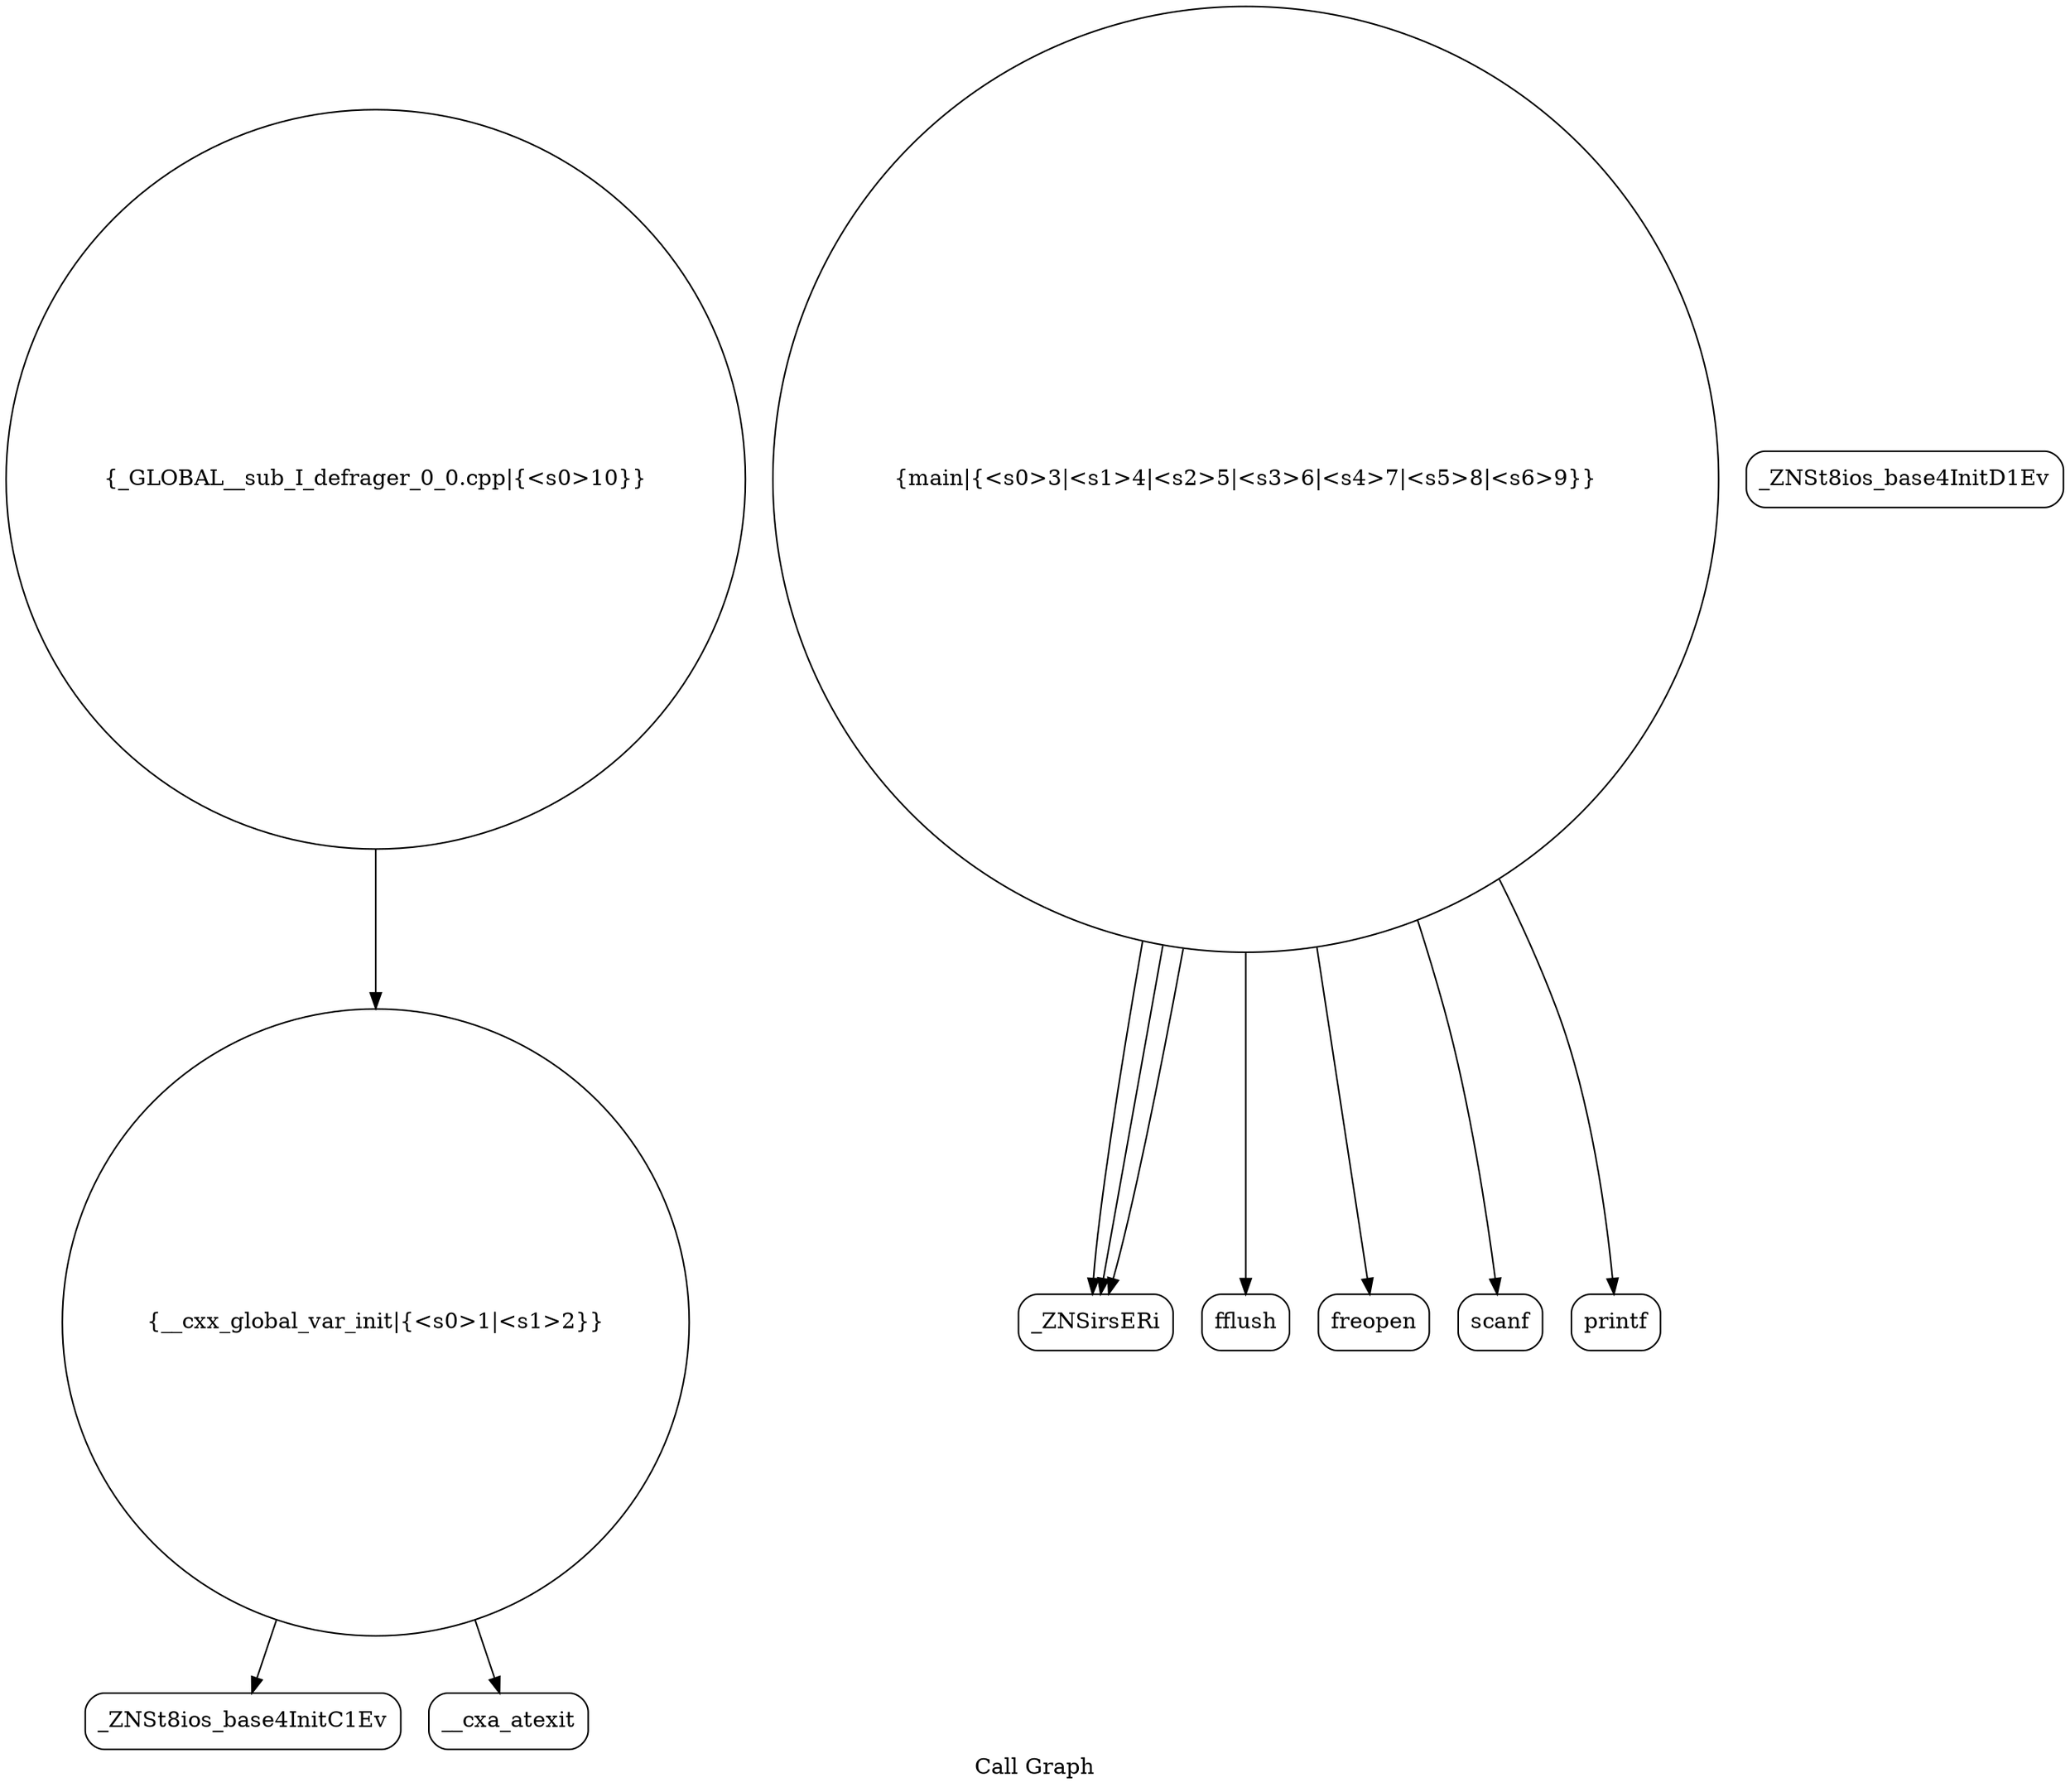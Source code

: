digraph "Call Graph" {
	label="Call Graph";

	Node0x558a1b9a0850 [shape=record,shape=circle,label="{__cxx_global_var_init|{<s0>1|<s1>2}}"];
	Node0x558a1b9a0850:s0 -> Node0x558a1b9a0ce0[color=black];
	Node0x558a1b9a0850:s1 -> Node0x558a1b9a0de0[color=black];
	Node0x558a1b9a0fe0 [shape=record,shape=Mrecord,label="{_ZNSirsERi}"];
	Node0x558a1b9a0d60 [shape=record,shape=Mrecord,label="{_ZNSt8ios_base4InitD1Ev}"];
	Node0x558a1b9a10e0 [shape=record,shape=Mrecord,label="{fflush}"];
	Node0x558a1b9a0e60 [shape=record,shape=circle,label="{main|{<s0>3|<s1>4|<s2>5|<s3>6|<s4>7|<s5>8|<s6>9}}"];
	Node0x558a1b9a0e60:s0 -> Node0x558a1b9a0ee0[color=black];
	Node0x558a1b9a0e60:s1 -> Node0x558a1b9a0f60[color=black];
	Node0x558a1b9a0e60:s2 -> Node0x558a1b9a0fe0[color=black];
	Node0x558a1b9a0e60:s3 -> Node0x558a1b9a0fe0[color=black];
	Node0x558a1b9a0e60:s4 -> Node0x558a1b9a0fe0[color=black];
	Node0x558a1b9a0e60:s5 -> Node0x558a1b9a1060[color=black];
	Node0x558a1b9a0e60:s6 -> Node0x558a1b9a10e0[color=black];
	Node0x558a1b9a0f60 [shape=record,shape=Mrecord,label="{scanf}"];
	Node0x558a1b9a0ce0 [shape=record,shape=Mrecord,label="{_ZNSt8ios_base4InitC1Ev}"];
	Node0x558a1b9a1060 [shape=record,shape=Mrecord,label="{printf}"];
	Node0x558a1b9a0de0 [shape=record,shape=Mrecord,label="{__cxa_atexit}"];
	Node0x558a1b9a1160 [shape=record,shape=circle,label="{_GLOBAL__sub_I_defrager_0_0.cpp|{<s0>10}}"];
	Node0x558a1b9a1160:s0 -> Node0x558a1b9a0850[color=black];
	Node0x558a1b9a0ee0 [shape=record,shape=Mrecord,label="{freopen}"];
}
